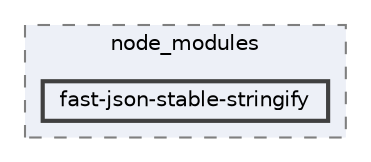 digraph "pkiclassroomrescheduler/src/main/frontend/node_modules/fast-json-stable-stringify"
{
 // LATEX_PDF_SIZE
  bgcolor="transparent";
  edge [fontname=Helvetica,fontsize=10,labelfontname=Helvetica,labelfontsize=10];
  node [fontname=Helvetica,fontsize=10,shape=box,height=0.2,width=0.4];
  compound=true
  subgraph clusterdir_72953eda66ccb3a2722c28e1c3e6c23b {
    graph [ bgcolor="#edf0f7", pencolor="grey50", label="node_modules", fontname=Helvetica,fontsize=10 style="filled,dashed", URL="dir_72953eda66ccb3a2722c28e1c3e6c23b.html",tooltip=""]
  dir_536ae94f21d1946311c405875964c617 [label="fast-json-stable-stringify", fillcolor="#edf0f7", color="grey25", style="filled,bold", URL="dir_536ae94f21d1946311c405875964c617.html",tooltip=""];
  }
}
